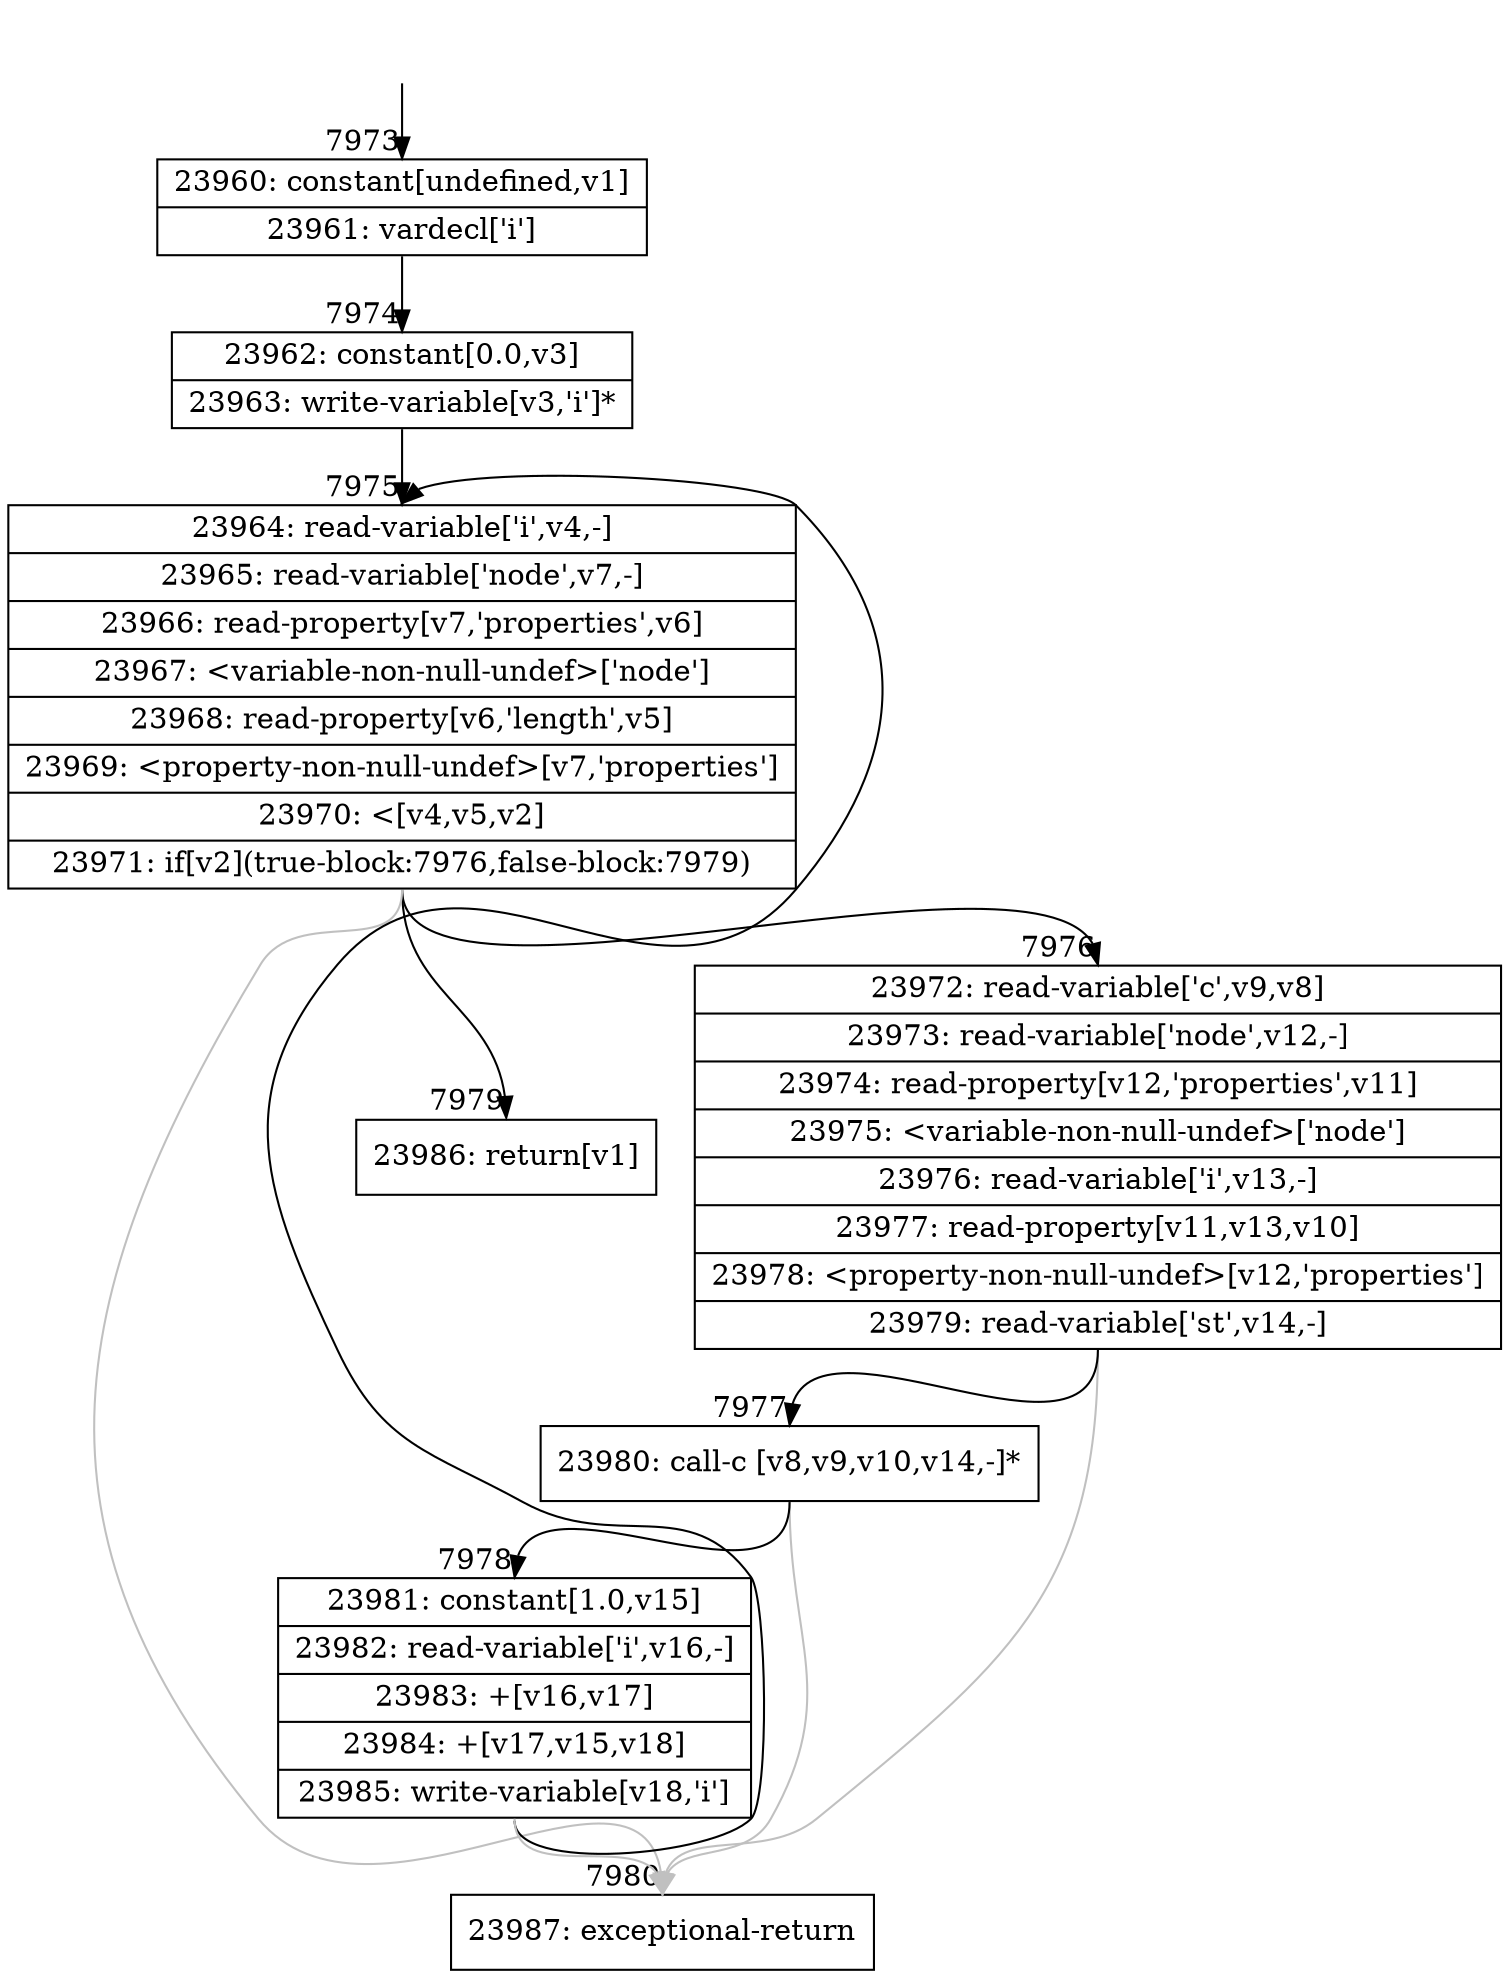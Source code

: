 digraph {
rankdir="TD"
BB_entry441[shape=none,label=""];
BB_entry441 -> BB7973 [tailport=s, headport=n, headlabel="    7973"]
BB7973 [shape=record label="{23960: constant[undefined,v1]|23961: vardecl['i']}" ] 
BB7973 -> BB7974 [tailport=s, headport=n, headlabel="      7974"]
BB7974 [shape=record label="{23962: constant[0.0,v3]|23963: write-variable[v3,'i']*}" ] 
BB7974 -> BB7975 [tailport=s, headport=n, headlabel="      7975"]
BB7975 [shape=record label="{23964: read-variable['i',v4,-]|23965: read-variable['node',v7,-]|23966: read-property[v7,'properties',v6]|23967: \<variable-non-null-undef\>['node']|23968: read-property[v6,'length',v5]|23969: \<property-non-null-undef\>[v7,'properties']|23970: \<[v4,v5,v2]|23971: if[v2](true-block:7976,false-block:7979)}" ] 
BB7975 -> BB7976 [tailport=s, headport=n, headlabel="      7976"]
BB7975 -> BB7979 [tailport=s, headport=n, headlabel="      7979"]
BB7975 -> BB7980 [tailport=s, headport=n, color=gray, headlabel="      7980"]
BB7976 [shape=record label="{23972: read-variable['c',v9,v8]|23973: read-variable['node',v12,-]|23974: read-property[v12,'properties',v11]|23975: \<variable-non-null-undef\>['node']|23976: read-variable['i',v13,-]|23977: read-property[v11,v13,v10]|23978: \<property-non-null-undef\>[v12,'properties']|23979: read-variable['st',v14,-]}" ] 
BB7976 -> BB7977 [tailport=s, headport=n, headlabel="      7977"]
BB7976 -> BB7980 [tailport=s, headport=n, color=gray]
BB7977 [shape=record label="{23980: call-c [v8,v9,v10,v14,-]*}" ] 
BB7977 -> BB7978 [tailport=s, headport=n, headlabel="      7978"]
BB7977 -> BB7980 [tailport=s, headport=n, color=gray]
BB7978 [shape=record label="{23981: constant[1.0,v15]|23982: read-variable['i',v16,-]|23983: +[v16,v17]|23984: +[v17,v15,v18]|23985: write-variable[v18,'i']}" ] 
BB7978 -> BB7975 [tailport=s, headport=n]
BB7978 -> BB7980 [tailport=s, headport=n, color=gray]
BB7979 [shape=record label="{23986: return[v1]}" ] 
BB7980 [shape=record label="{23987: exceptional-return}" ] 
//#$~ 7375
}
